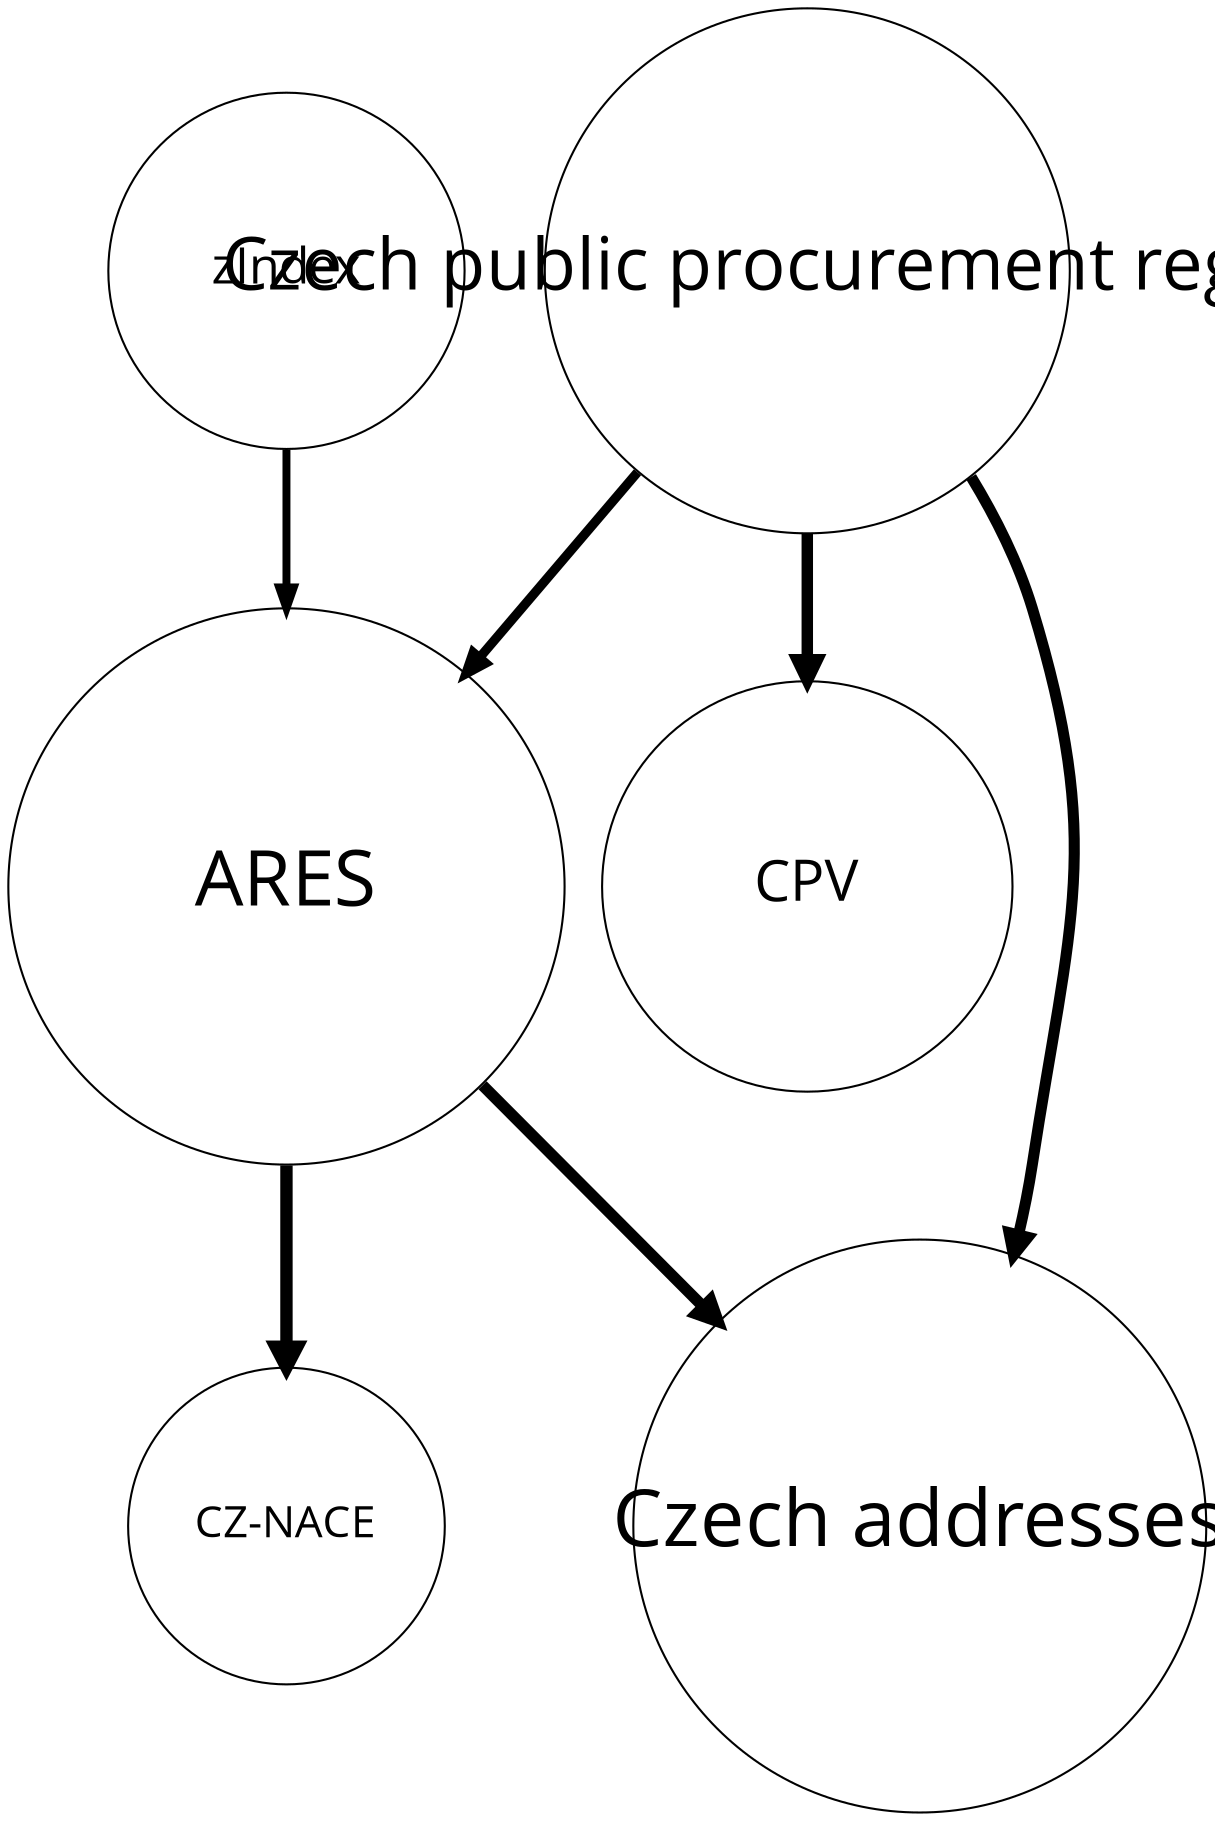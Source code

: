 digraph {
  overlap=false;
  splines=true;

  // 9824755 triples
  vvz [shape=circle, width=3.4961608645886315, fontsize=34.961608645886315,
       label="Czech public procurement register", fontname="Open Sans", fixedsize=true];

  // 24782573 + 873093 = 25655666 triples
  ares [shape=circle, width=3.7045916465327453, fontsize=37.045916465327453,
        label="ARES", fontname="Open Sans", fixedsize=true];

  // 290002 triples
  cpv [shape=circle, width=2.731200496511493, fontsize=27.31200496511493,
       label="CPV", fontname="Open Sans", fixedsize=true];

  // 42731843 triples
  czechAddresses [shape=circle, width=3.8153758120471357, fontsize=38.153758120471357,
                  label="Czech addresses", fontname="Open Sans", fixedsize=true];

  // 57872 triples
  zIndex [shape=circle, width=2.381234245708772, fontsize=23.81234245708772,
          label="zIndex", fontname="Open Sans", fixedsize=true];

  // 17098 triples
  nace [shape=circle, width=2.1164726563726135, fontsize=21.164726563726135,
        label="CZ-NACE", fontname="Open Sans", fixedsize=true];

  vvz -> ares [penwidth=4.485267024680352]; // 30568 triples
  vvz -> cpv [penwidth=5.4984235935136905]; // 315082 triples 
  vvz -> czechAddresses [penwidth=5.323278920380405]; // 210513 triples
  ares -> czechAddresses [penwidth=5.464321102704399]; // 162361 + 2753 + 126173 = 291287 triples
  ares -> nace [penwidth=5.941060506289356]; // 873093 triples
  zIndex -> ares [penwidth=3.808210972924222]; // 6430 triples
}
